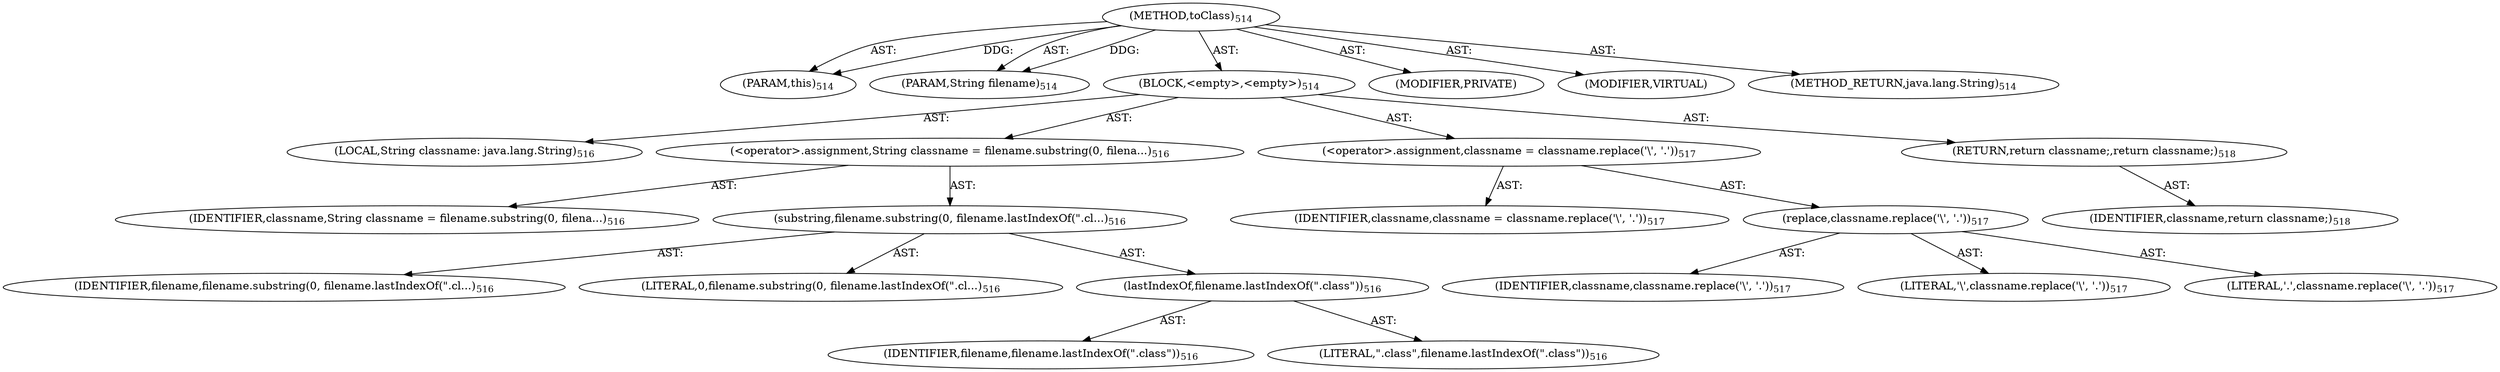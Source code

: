 digraph "toClass" {  
"111669149713" [label = <(METHOD,toClass)<SUB>514</SUB>> ]
"115964117035" [label = <(PARAM,this)<SUB>514</SUB>> ]
"115964117036" [label = <(PARAM,String filename)<SUB>514</SUB>> ]
"25769803827" [label = <(BLOCK,&lt;empty&gt;,&lt;empty&gt;)<SUB>514</SUB>> ]
"94489280545" [label = <(LOCAL,String classname: java.lang.String)<SUB>516</SUB>> ]
"30064771397" [label = <(&lt;operator&gt;.assignment,String classname = filename.substring(0, filena...)<SUB>516</SUB>> ]
"68719477003" [label = <(IDENTIFIER,classname,String classname = filename.substring(0, filena...)<SUB>516</SUB>> ]
"30064771398" [label = <(substring,filename.substring(0, filename.lastIndexOf(&quot;.cl...)<SUB>516</SUB>> ]
"68719477004" [label = <(IDENTIFIER,filename,filename.substring(0, filename.lastIndexOf(&quot;.cl...)<SUB>516</SUB>> ]
"90194313273" [label = <(LITERAL,0,filename.substring(0, filename.lastIndexOf(&quot;.cl...)<SUB>516</SUB>> ]
"30064771399" [label = <(lastIndexOf,filename.lastIndexOf(&quot;.class&quot;))<SUB>516</SUB>> ]
"68719477005" [label = <(IDENTIFIER,filename,filename.lastIndexOf(&quot;.class&quot;))<SUB>516</SUB>> ]
"90194313274" [label = <(LITERAL,&quot;.class&quot;,filename.lastIndexOf(&quot;.class&quot;))<SUB>516</SUB>> ]
"30064771400" [label = <(&lt;operator&gt;.assignment,classname = classname.replace('\\', '.'))<SUB>517</SUB>> ]
"68719477006" [label = <(IDENTIFIER,classname,classname = classname.replace('\\', '.'))<SUB>517</SUB>> ]
"30064771401" [label = <(replace,classname.replace('\\', '.'))<SUB>517</SUB>> ]
"68719477007" [label = <(IDENTIFIER,classname,classname.replace('\\', '.'))<SUB>517</SUB>> ]
"90194313275" [label = <(LITERAL,'\\',classname.replace('\\', '.'))<SUB>517</SUB>> ]
"90194313276" [label = <(LITERAL,'.',classname.replace('\\', '.'))<SUB>517</SUB>> ]
"146028888069" [label = <(RETURN,return classname;,return classname;)<SUB>518</SUB>> ]
"68719477008" [label = <(IDENTIFIER,classname,return classname;)<SUB>518</SUB>> ]
"133143986234" [label = <(MODIFIER,PRIVATE)> ]
"133143986235" [label = <(MODIFIER,VIRTUAL)> ]
"128849018897" [label = <(METHOD_RETURN,java.lang.String)<SUB>514</SUB>> ]
  "111669149713" -> "115964117035"  [ label = "AST: "] 
  "111669149713" -> "115964117036"  [ label = "AST: "] 
  "111669149713" -> "25769803827"  [ label = "AST: "] 
  "111669149713" -> "133143986234"  [ label = "AST: "] 
  "111669149713" -> "133143986235"  [ label = "AST: "] 
  "111669149713" -> "128849018897"  [ label = "AST: "] 
  "25769803827" -> "94489280545"  [ label = "AST: "] 
  "25769803827" -> "30064771397"  [ label = "AST: "] 
  "25769803827" -> "30064771400"  [ label = "AST: "] 
  "25769803827" -> "146028888069"  [ label = "AST: "] 
  "30064771397" -> "68719477003"  [ label = "AST: "] 
  "30064771397" -> "30064771398"  [ label = "AST: "] 
  "30064771398" -> "68719477004"  [ label = "AST: "] 
  "30064771398" -> "90194313273"  [ label = "AST: "] 
  "30064771398" -> "30064771399"  [ label = "AST: "] 
  "30064771399" -> "68719477005"  [ label = "AST: "] 
  "30064771399" -> "90194313274"  [ label = "AST: "] 
  "30064771400" -> "68719477006"  [ label = "AST: "] 
  "30064771400" -> "30064771401"  [ label = "AST: "] 
  "30064771401" -> "68719477007"  [ label = "AST: "] 
  "30064771401" -> "90194313275"  [ label = "AST: "] 
  "30064771401" -> "90194313276"  [ label = "AST: "] 
  "146028888069" -> "68719477008"  [ label = "AST: "] 
  "111669149713" -> "115964117035"  [ label = "DDG: "] 
  "111669149713" -> "115964117036"  [ label = "DDG: "] 
}
